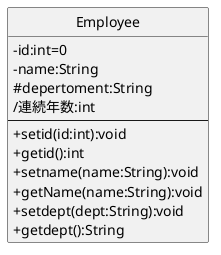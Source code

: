 @startuml
skinparam classAttributeIconSize 0
' class A <<stereotype>> {}
' class B {
    ' - 属性1:int
    ' - 属性2:String
' }
' class C {
    ' ---
    ' + 操作1():void
    ' + 操作2():String
' }
' class D {
    ' - 属性1:int
    ' - 属性2:String
    ' ---
    ' + 操作1():void
    ' + 操作2():String
    ' }
     class Employee{
        - id:int=0
        - name:String
        #depertoment:String
        /連続年数:int
        ---
        +setid(id:int):void
        +getid():int
        +setname(name:String):void
        +getName(name:String):void
        +setdept(dept:String):void
        +getdept():String
    }
    hide Employee circle
@enduml
